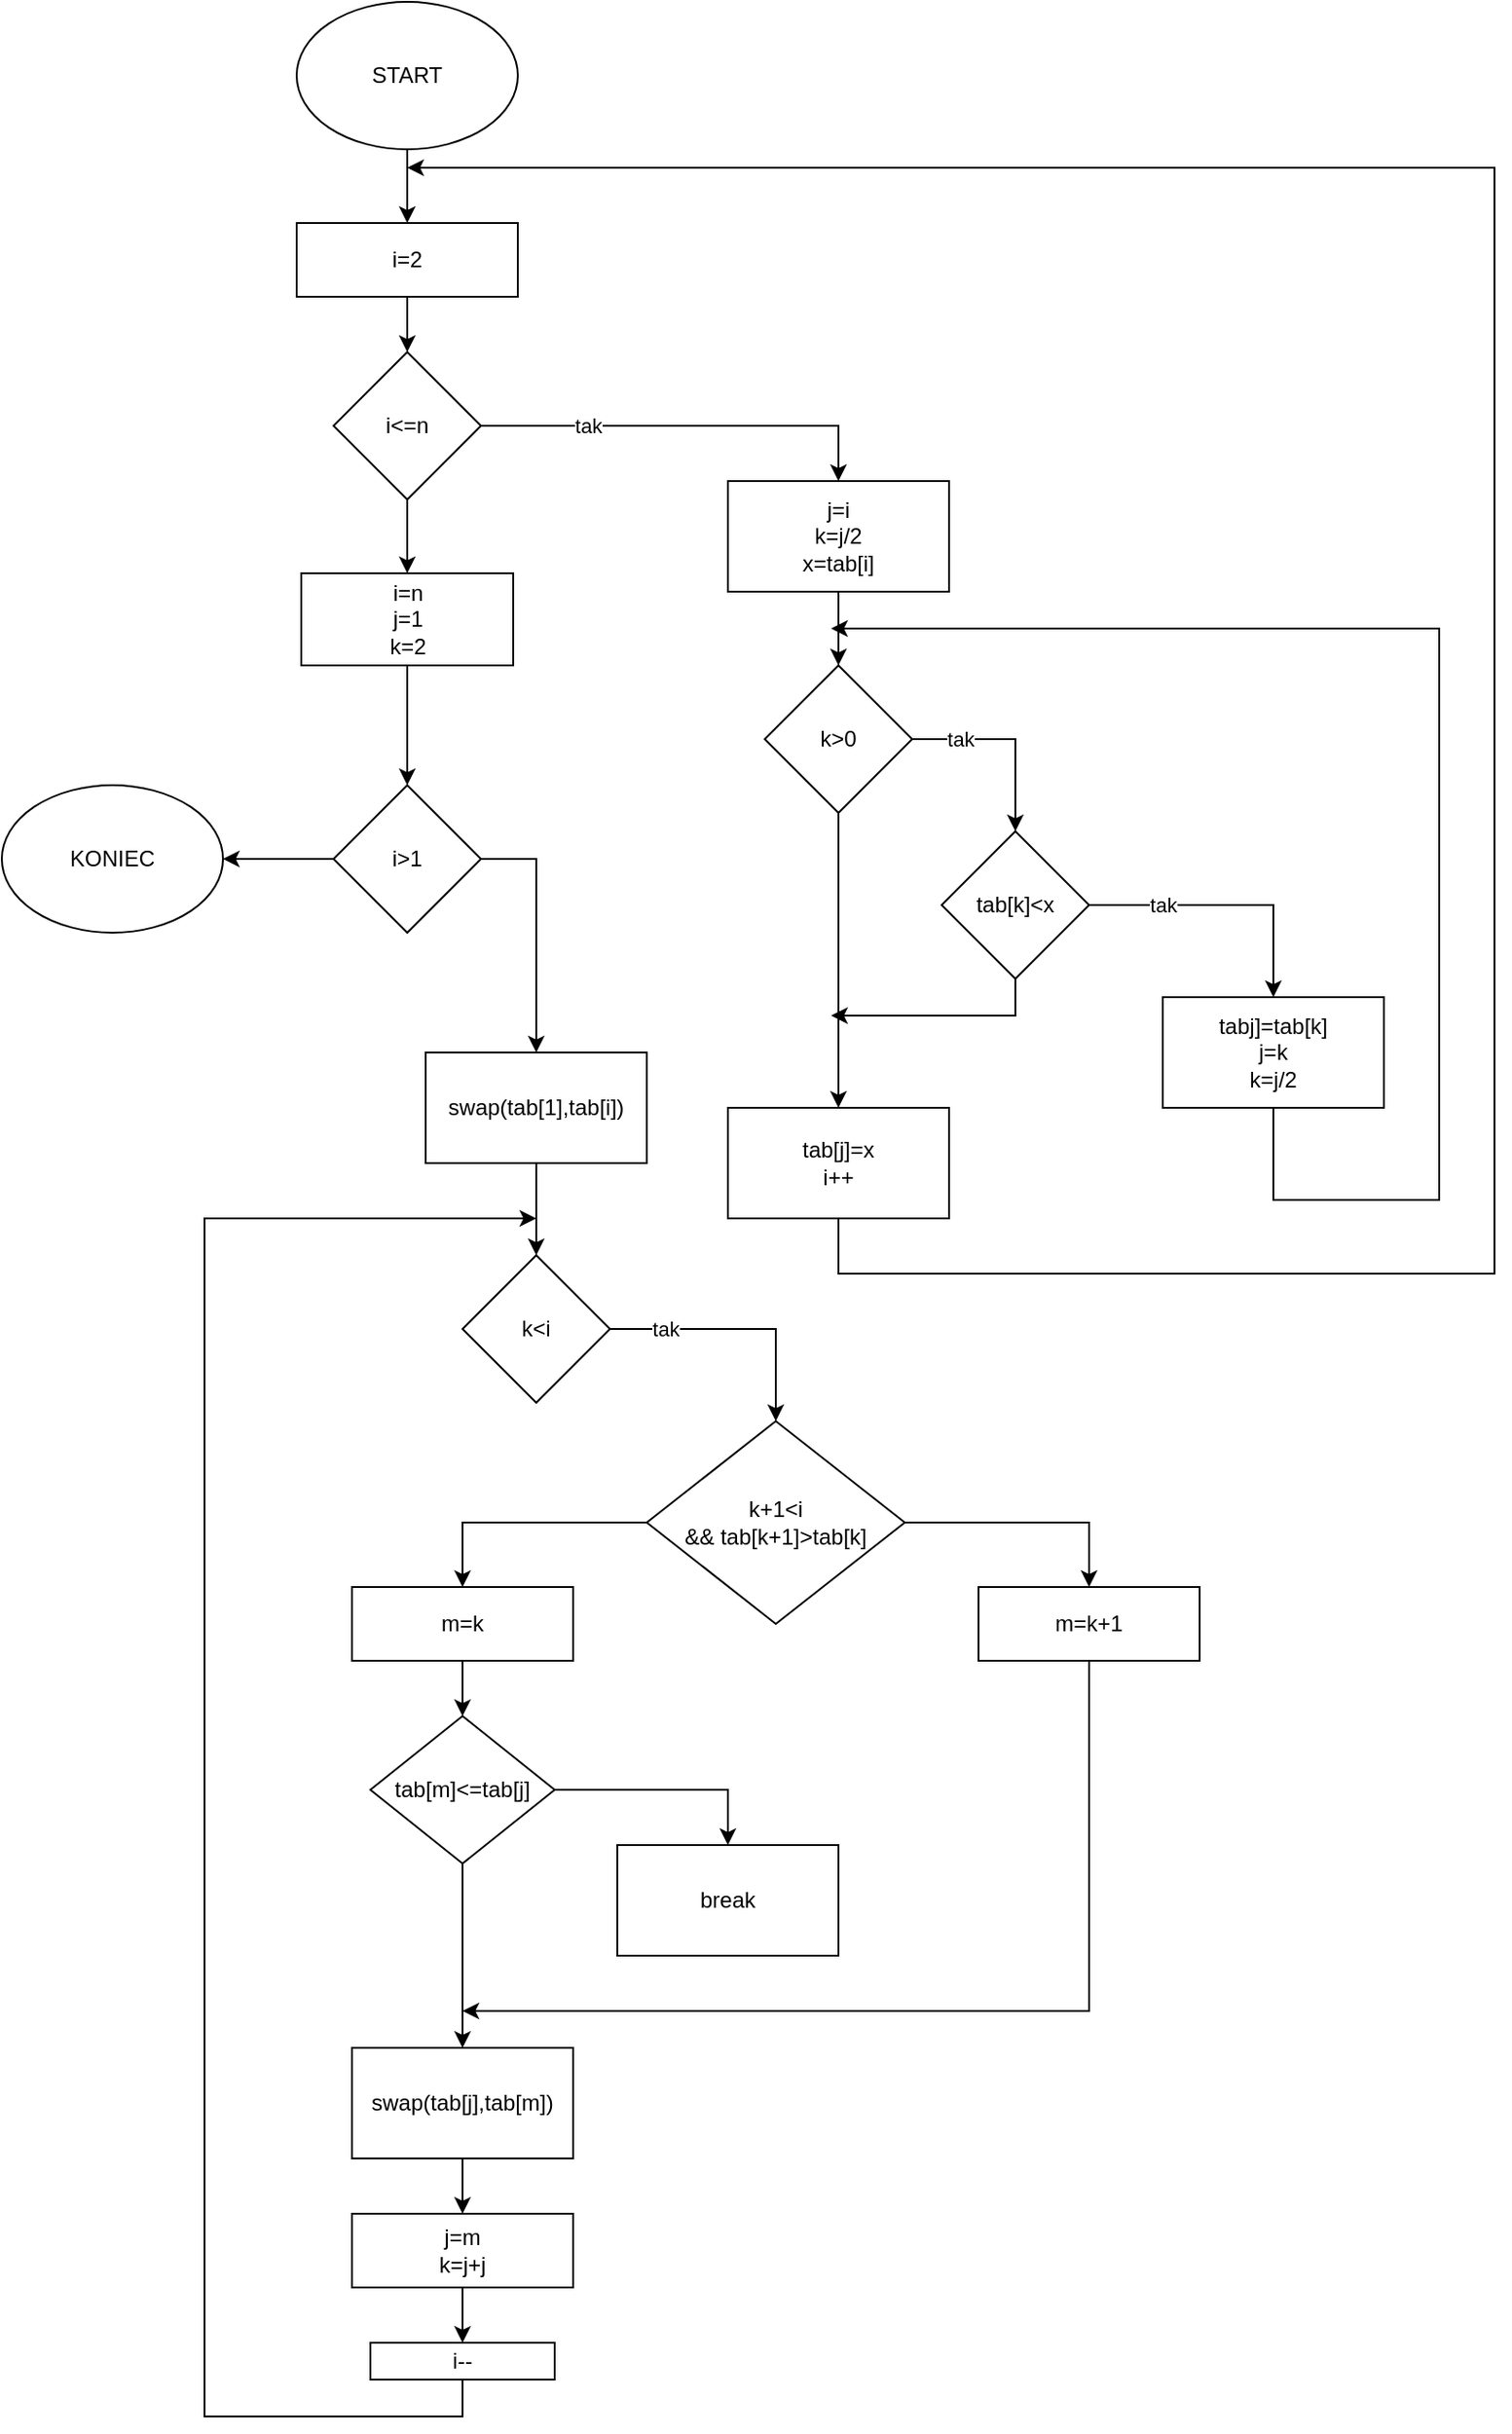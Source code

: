 <mxfile version="14.1.9" type="device"><diagram id="cqjz46zs8f5Hwzr6zaM7" name="Page-1"><mxGraphModel dx="1167" dy="1212" grid="1" gridSize="10" guides="1" tooltips="1" connect="1" arrows="1" fold="1" page="1" pageScale="1" pageWidth="827" pageHeight="1169" math="0" shadow="0"><root><mxCell id="0"/><mxCell id="1" parent="0"/><mxCell id="2aeu5xxMvoXkx-3dpnz4-3" value="" style="edgeStyle=orthogonalEdgeStyle;rounded=0;orthogonalLoop=1;jettySize=auto;html=1;" edge="1" parent="1" source="2aeu5xxMvoXkx-3dpnz4-1" target="2aeu5xxMvoXkx-3dpnz4-2"><mxGeometry relative="1" as="geometry"/></mxCell><mxCell id="2aeu5xxMvoXkx-3dpnz4-1" value="START" style="ellipse;whiteSpace=wrap;html=1;" vertex="1" parent="1"><mxGeometry x="180" y="30" width="120" height="80" as="geometry"/></mxCell><mxCell id="2aeu5xxMvoXkx-3dpnz4-5" value="" style="edgeStyle=orthogonalEdgeStyle;rounded=0;orthogonalLoop=1;jettySize=auto;html=1;" edge="1" parent="1" source="2aeu5xxMvoXkx-3dpnz4-2" target="2aeu5xxMvoXkx-3dpnz4-4"><mxGeometry relative="1" as="geometry"/></mxCell><mxCell id="2aeu5xxMvoXkx-3dpnz4-2" value="i=2" style="whiteSpace=wrap;html=1;" vertex="1" parent="1"><mxGeometry x="180" y="150" width="120" height="40" as="geometry"/></mxCell><mxCell id="2aeu5xxMvoXkx-3dpnz4-13" value="tak" style="edgeStyle=orthogonalEdgeStyle;rounded=0;orthogonalLoop=1;jettySize=auto;html=1;" edge="1" parent="1" source="2aeu5xxMvoXkx-3dpnz4-4" target="2aeu5xxMvoXkx-3dpnz4-14"><mxGeometry x="-0.483" relative="1" as="geometry"><mxPoint x="471" y="340" as="targetPoint"/><Array as="points"><mxPoint x="474" y="260"/></Array><mxPoint as="offset"/></mxGeometry></mxCell><mxCell id="2aeu5xxMvoXkx-3dpnz4-32" value="" style="edgeStyle=orthogonalEdgeStyle;rounded=0;orthogonalLoop=1;jettySize=auto;html=1;" edge="1" parent="1" source="2aeu5xxMvoXkx-3dpnz4-4" target="2aeu5xxMvoXkx-3dpnz4-31"><mxGeometry relative="1" as="geometry"/></mxCell><mxCell id="2aeu5xxMvoXkx-3dpnz4-4" value="i&amp;lt;=n" style="rhombus;whiteSpace=wrap;html=1;" vertex="1" parent="1"><mxGeometry x="200" y="220" width="80" height="80" as="geometry"/></mxCell><mxCell id="2aeu5xxMvoXkx-3dpnz4-16" value="" style="edgeStyle=orthogonalEdgeStyle;rounded=0;orthogonalLoop=1;jettySize=auto;html=1;" edge="1" parent="1" source="2aeu5xxMvoXkx-3dpnz4-14" target="2aeu5xxMvoXkx-3dpnz4-15"><mxGeometry relative="1" as="geometry"/></mxCell><mxCell id="2aeu5xxMvoXkx-3dpnz4-14" value="j=i&lt;br&gt;k=j/2&lt;br&gt;x=tab[i]" style="rounded=0;whiteSpace=wrap;html=1;" vertex="1" parent="1"><mxGeometry x="414" y="290" width="120" height="60" as="geometry"/></mxCell><mxCell id="2aeu5xxMvoXkx-3dpnz4-17" value="tak" style="edgeStyle=orthogonalEdgeStyle;rounded=0;orthogonalLoop=1;jettySize=auto;html=1;" edge="1" parent="1" source="2aeu5xxMvoXkx-3dpnz4-15" target="2aeu5xxMvoXkx-3dpnz4-18"><mxGeometry x="-0.509" relative="1" as="geometry"><mxPoint x="610" y="500" as="targetPoint"/><Array as="points"><mxPoint x="570" y="430"/></Array><mxPoint as="offset"/></mxGeometry></mxCell><mxCell id="2aeu5xxMvoXkx-3dpnz4-22" style="edgeStyle=orthogonalEdgeStyle;rounded=0;orthogonalLoop=1;jettySize=auto;html=1;" edge="1" parent="1" source="2aeu5xxMvoXkx-3dpnz4-15" target="2aeu5xxMvoXkx-3dpnz4-23"><mxGeometry relative="1" as="geometry"><mxPoint x="474" y="590" as="targetPoint"/></mxGeometry></mxCell><mxCell id="2aeu5xxMvoXkx-3dpnz4-15" value="k&amp;gt;0" style="rhombus;whiteSpace=wrap;html=1;rounded=0;" vertex="1" parent="1"><mxGeometry x="434" y="390" width="80" height="80" as="geometry"/></mxCell><mxCell id="2aeu5xxMvoXkx-3dpnz4-20" value="" style="edgeStyle=orthogonalEdgeStyle;rounded=0;orthogonalLoop=1;jettySize=auto;html=1;" edge="1" parent="1" source="2aeu5xxMvoXkx-3dpnz4-18" target="2aeu5xxMvoXkx-3dpnz4-19"><mxGeometry relative="1" as="geometry"/></mxCell><mxCell id="2aeu5xxMvoXkx-3dpnz4-21" value="tak" style="edgeLabel;html=1;align=center;verticalAlign=middle;resizable=0;points=[];" vertex="1" connectable="0" parent="2aeu5xxMvoXkx-3dpnz4-20"><mxGeometry y="2" relative="1" as="geometry"><mxPoint x="-35" y="2" as="offset"/></mxGeometry></mxCell><mxCell id="2aeu5xxMvoXkx-3dpnz4-28" style="edgeStyle=orthogonalEdgeStyle;rounded=0;orthogonalLoop=1;jettySize=auto;html=1;" edge="1" parent="1" source="2aeu5xxMvoXkx-3dpnz4-18"><mxGeometry relative="1" as="geometry"><mxPoint x="470" y="580" as="targetPoint"/><Array as="points"><mxPoint x="570" y="580"/><mxPoint x="480" y="580"/></Array></mxGeometry></mxCell><mxCell id="2aeu5xxMvoXkx-3dpnz4-18" value="tab[k]&amp;lt;x" style="rhombus;whiteSpace=wrap;html=1;" vertex="1" parent="1"><mxGeometry x="530" y="480" width="80" height="80" as="geometry"/></mxCell><mxCell id="2aeu5xxMvoXkx-3dpnz4-24" style="edgeStyle=orthogonalEdgeStyle;rounded=0;orthogonalLoop=1;jettySize=auto;html=1;" edge="1" parent="1" source="2aeu5xxMvoXkx-3dpnz4-19"><mxGeometry relative="1" as="geometry"><mxPoint x="470" y="370" as="targetPoint"/><Array as="points"><mxPoint x="710" y="680"/><mxPoint x="800" y="680"/><mxPoint x="800" y="370"/></Array></mxGeometry></mxCell><mxCell id="2aeu5xxMvoXkx-3dpnz4-19" value="tabj]=tab[k]&lt;br&gt;j=k&lt;br&gt;k=j/2" style="whiteSpace=wrap;html=1;" vertex="1" parent="1"><mxGeometry x="650" y="570" width="120" height="60" as="geometry"/></mxCell><mxCell id="2aeu5xxMvoXkx-3dpnz4-26" style="edgeStyle=orthogonalEdgeStyle;rounded=0;orthogonalLoop=1;jettySize=auto;html=1;" edge="1" parent="1" source="2aeu5xxMvoXkx-3dpnz4-23"><mxGeometry relative="1" as="geometry"><mxPoint x="240" y="120" as="targetPoint"/><Array as="points"><mxPoint x="474" y="720"/><mxPoint x="830" y="720"/><mxPoint x="830" y="120"/></Array></mxGeometry></mxCell><mxCell id="2aeu5xxMvoXkx-3dpnz4-23" value="tab[j]=x&lt;br&gt;i++" style="rounded=0;whiteSpace=wrap;html=1;" vertex="1" parent="1"><mxGeometry x="414" y="630" width="120" height="60" as="geometry"/></mxCell><mxCell id="2aeu5xxMvoXkx-3dpnz4-34" value="" style="edgeStyle=orthogonalEdgeStyle;rounded=0;orthogonalLoop=1;jettySize=auto;html=1;" edge="1" parent="1" source="2aeu5xxMvoXkx-3dpnz4-31" target="2aeu5xxMvoXkx-3dpnz4-33"><mxGeometry relative="1" as="geometry"/></mxCell><mxCell id="2aeu5xxMvoXkx-3dpnz4-31" value="i=n&lt;br&gt;j=1&lt;br&gt;k=2" style="whiteSpace=wrap;html=1;" vertex="1" parent="1"><mxGeometry x="182.5" y="340" width="115" height="50" as="geometry"/></mxCell><mxCell id="2aeu5xxMvoXkx-3dpnz4-35" style="edgeStyle=orthogonalEdgeStyle;rounded=0;orthogonalLoop=1;jettySize=auto;html=1;" edge="1" parent="1" source="2aeu5xxMvoXkx-3dpnz4-33" target="2aeu5xxMvoXkx-3dpnz4-36"><mxGeometry relative="1" as="geometry"><mxPoint x="310" y="630" as="targetPoint"/><Array as="points"><mxPoint x="310" y="495"/></Array></mxGeometry></mxCell><mxCell id="2aeu5xxMvoXkx-3dpnz4-71" value="" style="edgeStyle=orthogonalEdgeStyle;rounded=0;orthogonalLoop=1;jettySize=auto;html=1;" edge="1" parent="1" source="2aeu5xxMvoXkx-3dpnz4-33" target="2aeu5xxMvoXkx-3dpnz4-70"><mxGeometry relative="1" as="geometry"/></mxCell><mxCell id="2aeu5xxMvoXkx-3dpnz4-33" value="i&amp;gt;1" style="rhombus;whiteSpace=wrap;html=1;" vertex="1" parent="1"><mxGeometry x="200" y="455" width="80" height="80" as="geometry"/></mxCell><mxCell id="2aeu5xxMvoXkx-3dpnz4-40" value="" style="edgeStyle=orthogonalEdgeStyle;rounded=0;orthogonalLoop=1;jettySize=auto;html=1;" edge="1" parent="1" source="2aeu5xxMvoXkx-3dpnz4-36" target="2aeu5xxMvoXkx-3dpnz4-39"><mxGeometry relative="1" as="geometry"/></mxCell><mxCell id="2aeu5xxMvoXkx-3dpnz4-36" value="swap(tab[1],tab[i])" style="rounded=0;whiteSpace=wrap;html=1;" vertex="1" parent="1"><mxGeometry x="250" y="600" width="120" height="60" as="geometry"/></mxCell><mxCell id="2aeu5xxMvoXkx-3dpnz4-41" style="edgeStyle=orthogonalEdgeStyle;rounded=0;orthogonalLoop=1;jettySize=auto;html=1;" edge="1" parent="1" source="2aeu5xxMvoXkx-3dpnz4-39" target="2aeu5xxMvoXkx-3dpnz4-44"><mxGeometry relative="1" as="geometry"><mxPoint x="440" y="830" as="targetPoint"/></mxGeometry></mxCell><mxCell id="2aeu5xxMvoXkx-3dpnz4-42" value="tak" style="edgeLabel;html=1;align=center;verticalAlign=middle;resizable=0;points=[];" vertex="1" connectable="0" parent="2aeu5xxMvoXkx-3dpnz4-41"><mxGeometry x="-0.294" y="2" relative="1" as="geometry"><mxPoint x="-20" y="2" as="offset"/></mxGeometry></mxCell><mxCell id="2aeu5xxMvoXkx-3dpnz4-39" value="k&amp;lt;i" style="rhombus;whiteSpace=wrap;html=1;rounded=0;" vertex="1" parent="1"><mxGeometry x="270" y="710" width="80" height="80" as="geometry"/></mxCell><mxCell id="2aeu5xxMvoXkx-3dpnz4-46" value="" style="edgeStyle=orthogonalEdgeStyle;rounded=0;orthogonalLoop=1;jettySize=auto;html=1;" edge="1" parent="1" source="2aeu5xxMvoXkx-3dpnz4-44" target="2aeu5xxMvoXkx-3dpnz4-45"><mxGeometry relative="1" as="geometry"><Array as="points"><mxPoint x="610" y="855"/></Array></mxGeometry></mxCell><mxCell id="2aeu5xxMvoXkx-3dpnz4-51" value="" style="edgeStyle=orthogonalEdgeStyle;rounded=0;orthogonalLoop=1;jettySize=auto;html=1;" edge="1" parent="1" source="2aeu5xxMvoXkx-3dpnz4-44" target="2aeu5xxMvoXkx-3dpnz4-50"><mxGeometry relative="1" as="geometry"><Array as="points"><mxPoint x="270" y="855"/></Array></mxGeometry></mxCell><mxCell id="2aeu5xxMvoXkx-3dpnz4-44" value="k+1&amp;lt;i&lt;br&gt;&amp;amp;&amp;amp; tab[k+1]&amp;gt;tab[k]" style="rhombus;whiteSpace=wrap;html=1;" vertex="1" parent="1"><mxGeometry x="370" y="800" width="140" height="110" as="geometry"/></mxCell><mxCell id="2aeu5xxMvoXkx-3dpnz4-69" style="edgeStyle=orthogonalEdgeStyle;rounded=0;orthogonalLoop=1;jettySize=auto;html=1;" edge="1" parent="1" source="2aeu5xxMvoXkx-3dpnz4-45"><mxGeometry relative="1" as="geometry"><mxPoint x="270" y="1120" as="targetPoint"/><Array as="points"><mxPoint x="610" y="1120"/></Array></mxGeometry></mxCell><mxCell id="2aeu5xxMvoXkx-3dpnz4-45" value="m=k+1" style="whiteSpace=wrap;html=1;" vertex="1" parent="1"><mxGeometry x="550" y="890" width="120" height="40" as="geometry"/></mxCell><mxCell id="2aeu5xxMvoXkx-3dpnz4-53" value="" style="edgeStyle=orthogonalEdgeStyle;rounded=0;orthogonalLoop=1;jettySize=auto;html=1;" edge="1" parent="1" source="2aeu5xxMvoXkx-3dpnz4-50" target="2aeu5xxMvoXkx-3dpnz4-52"><mxGeometry relative="1" as="geometry"/></mxCell><mxCell id="2aeu5xxMvoXkx-3dpnz4-50" value="m=k" style="whiteSpace=wrap;html=1;" vertex="1" parent="1"><mxGeometry x="210" y="890" width="120" height="40" as="geometry"/></mxCell><mxCell id="2aeu5xxMvoXkx-3dpnz4-55" value="" style="edgeStyle=orthogonalEdgeStyle;rounded=0;orthogonalLoop=1;jettySize=auto;html=1;" edge="1" parent="1" source="2aeu5xxMvoXkx-3dpnz4-52" target="2aeu5xxMvoXkx-3dpnz4-54"><mxGeometry relative="1" as="geometry"><Array as="points"><mxPoint x="414" y="1000"/></Array></mxGeometry></mxCell><mxCell id="2aeu5xxMvoXkx-3dpnz4-56" style="edgeStyle=orthogonalEdgeStyle;rounded=0;orthogonalLoop=1;jettySize=auto;html=1;" edge="1" parent="1" source="2aeu5xxMvoXkx-3dpnz4-52" target="2aeu5xxMvoXkx-3dpnz4-57"><mxGeometry relative="1" as="geometry"><mxPoint x="270" y="1160" as="targetPoint"/></mxGeometry></mxCell><mxCell id="2aeu5xxMvoXkx-3dpnz4-52" value="tab[m]&amp;lt;=tab[j]" style="rhombus;whiteSpace=wrap;html=1;" vertex="1" parent="1"><mxGeometry x="220" y="960" width="100" height="80" as="geometry"/></mxCell><mxCell id="2aeu5xxMvoXkx-3dpnz4-54" value="break" style="whiteSpace=wrap;html=1;" vertex="1" parent="1"><mxGeometry x="354" y="1030" width="120" height="60" as="geometry"/></mxCell><mxCell id="2aeu5xxMvoXkx-3dpnz4-59" value="" style="edgeStyle=orthogonalEdgeStyle;rounded=0;orthogonalLoop=1;jettySize=auto;html=1;" edge="1" parent="1" source="2aeu5xxMvoXkx-3dpnz4-57" target="2aeu5xxMvoXkx-3dpnz4-58"><mxGeometry relative="1" as="geometry"/></mxCell><mxCell id="2aeu5xxMvoXkx-3dpnz4-57" value="swap(tab[j],tab[m])" style="rounded=0;whiteSpace=wrap;html=1;" vertex="1" parent="1"><mxGeometry x="210" y="1140" width="120" height="60" as="geometry"/></mxCell><mxCell id="2aeu5xxMvoXkx-3dpnz4-62" value="" style="edgeStyle=orthogonalEdgeStyle;rounded=0;orthogonalLoop=1;jettySize=auto;html=1;" edge="1" parent="1" source="2aeu5xxMvoXkx-3dpnz4-58" target="2aeu5xxMvoXkx-3dpnz4-61"><mxGeometry relative="1" as="geometry"/></mxCell><mxCell id="2aeu5xxMvoXkx-3dpnz4-58" value="j=m&lt;br&gt;k=j+j" style="whiteSpace=wrap;html=1;rounded=0;" vertex="1" parent="1"><mxGeometry x="210" y="1230" width="120" height="40" as="geometry"/></mxCell><mxCell id="2aeu5xxMvoXkx-3dpnz4-63" style="edgeStyle=orthogonalEdgeStyle;rounded=0;orthogonalLoop=1;jettySize=auto;html=1;" edge="1" parent="1" source="2aeu5xxMvoXkx-3dpnz4-61"><mxGeometry relative="1" as="geometry"><mxPoint x="310" y="690" as="targetPoint"/><Array as="points"><mxPoint x="270" y="1340"/><mxPoint x="130" y="1340"/><mxPoint x="130" y="690"/></Array></mxGeometry></mxCell><mxCell id="2aeu5xxMvoXkx-3dpnz4-61" value="i--" style="whiteSpace=wrap;html=1;rounded=0;" vertex="1" parent="1"><mxGeometry x="220" y="1300" width="100" height="20" as="geometry"/></mxCell><mxCell id="2aeu5xxMvoXkx-3dpnz4-70" value="KONIEC" style="ellipse;whiteSpace=wrap;html=1;" vertex="1" parent="1"><mxGeometry x="20" y="455" width="120" height="80" as="geometry"/></mxCell></root></mxGraphModel></diagram></mxfile>